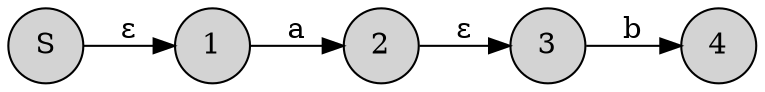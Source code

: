 
digraph {
rankdir=LR;
node [shape = circle; style = filled;];
0->1[label="ε"];
3->4[label="b"];
2->3[label="ε"];
1->2[label="a"];
1 [label="1";]
2 [label="2";]
3 [label="3";]
4 [label="4";]
0 [label="S";]
}


